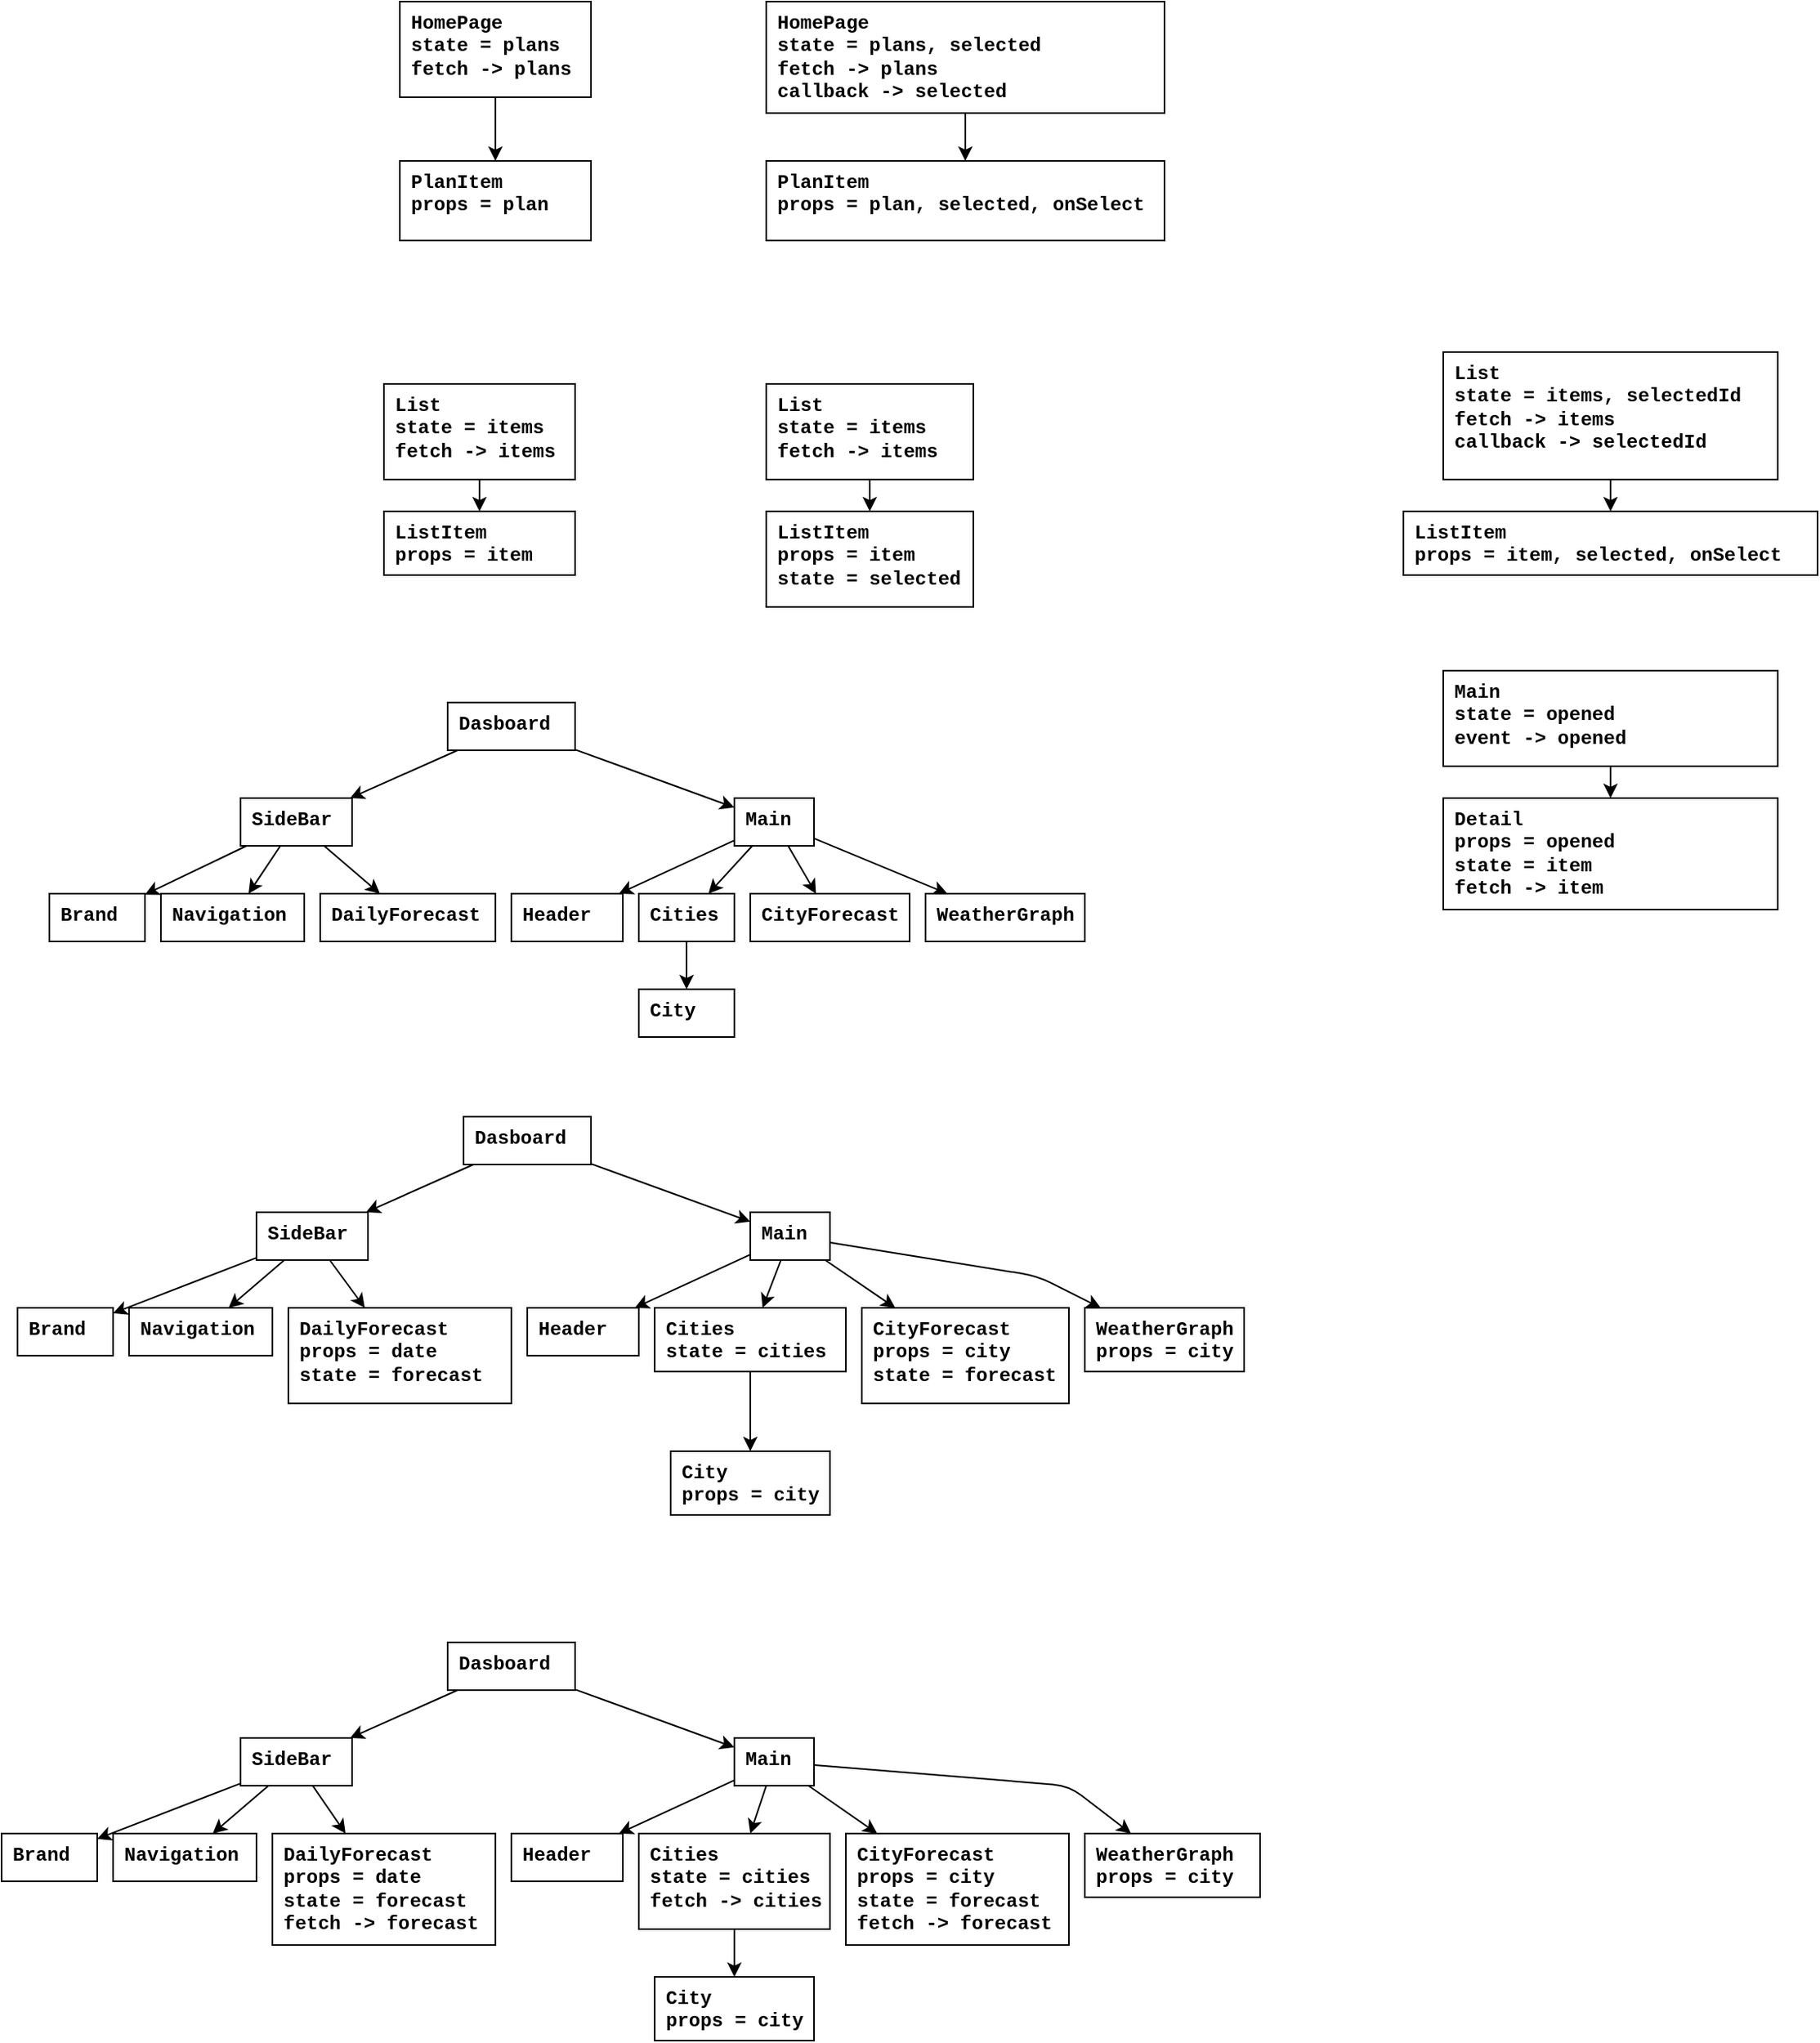 <mxfile>
    <diagram id="7ozv-piRsYmNSBA3G6Mq" name="Page-1">
        <mxGraphModel dx="741" dy="413" grid="1" gridSize="10" guides="1" tooltips="1" connect="1" arrows="1" fold="1" page="1" pageScale="1" pageWidth="850" pageHeight="1100" math="0" shadow="0">
            <root>
                <mxCell id="0"/>
                <mxCell id="1" parent="0"/>
                <mxCell id="17" style="edgeStyle=none;html=1;fontFamily=Courier New;rounded=0;" parent="1" source="7" target="16" edge="1">
                    <mxGeometry relative="1" as="geometry"/>
                </mxCell>
                <mxCell id="7" value="&lt;b&gt;HomePage&lt;br&gt;state = plans&lt;br&gt;fetch -&amp;gt; plans&lt;br&gt;&lt;/b&gt;" style="rounded=0;whiteSpace=wrap;html=1;fontFamily=Courier New;align=left;verticalAlign=top;spacingLeft=5;" parent="1" vertex="1">
                    <mxGeometry x="290" y="40" width="120" height="60" as="geometry"/>
                </mxCell>
                <mxCell id="16" value="&lt;b&gt;PlanItem&lt;br&gt;props = plan&lt;br&gt;&lt;/b&gt;" style="rounded=0;whiteSpace=wrap;html=1;fontFamily=Courier New;align=left;verticalAlign=top;spacingLeft=5;" parent="1" vertex="1">
                    <mxGeometry x="290" y="140" width="120" height="50" as="geometry"/>
                </mxCell>
                <mxCell id="20" style="edgeStyle=none;html=1;fontFamily=Courier New;rounded=0;" parent="1" source="21" target="22" edge="1">
                    <mxGeometry relative="1" as="geometry"/>
                </mxCell>
                <mxCell id="21" value="&lt;b&gt;HomePage&lt;br&gt;state = plans, selected&lt;br&gt;fetch -&amp;gt; plans&lt;br&gt;callback -&amp;gt; selected&lt;br&gt;&lt;/b&gt;" style="rounded=0;whiteSpace=wrap;html=1;fontFamily=Courier New;align=left;verticalAlign=top;spacingLeft=5;" parent="1" vertex="1">
                    <mxGeometry x="520" y="40" width="250" height="70" as="geometry"/>
                </mxCell>
                <mxCell id="22" value="&lt;b&gt;PlanItem&lt;br&gt;props = plan, selected, onSelect&lt;br&gt;&lt;br&gt;&lt;/b&gt;" style="rounded=0;whiteSpace=wrap;html=1;fontFamily=Courier New;align=left;verticalAlign=top;spacingLeft=5;" parent="1" vertex="1">
                    <mxGeometry x="520" y="140" width="250" height="50" as="geometry"/>
                </mxCell>
                <mxCell id="25" style="edgeStyle=none;html=1;" parent="1" source="23" target="24" edge="1">
                    <mxGeometry relative="1" as="geometry"/>
                </mxCell>
                <mxCell id="23" value="&lt;b&gt;List&lt;br&gt;state = items&lt;br&gt;fetch -&amp;gt; items&lt;br&gt;&lt;/b&gt;" style="rounded=0;whiteSpace=wrap;html=1;fontFamily=Courier New;align=left;verticalAlign=top;spacingLeft=5;" parent="1" vertex="1">
                    <mxGeometry x="280" y="280" width="120" height="60" as="geometry"/>
                </mxCell>
                <mxCell id="24" value="&lt;b&gt;ListItem&lt;br&gt;props = item&lt;br&gt;&lt;/b&gt;" style="rounded=0;whiteSpace=wrap;html=1;fontFamily=Courier New;align=left;verticalAlign=top;spacingLeft=5;" parent="1" vertex="1">
                    <mxGeometry x="280" y="360" width="120" height="40" as="geometry"/>
                </mxCell>
                <mxCell id="26" style="edgeStyle=none;html=1;" parent="1" source="27" target="28" edge="1">
                    <mxGeometry relative="1" as="geometry"/>
                </mxCell>
                <mxCell id="27" value="&lt;b&gt;List&lt;br&gt;state = items&lt;br&gt;fetch -&amp;gt; items&lt;br&gt;&lt;/b&gt;" style="rounded=0;whiteSpace=wrap;html=1;fontFamily=Courier New;align=left;verticalAlign=top;spacingLeft=5;" parent="1" vertex="1">
                    <mxGeometry x="520" y="280" width="130" height="60" as="geometry"/>
                </mxCell>
                <mxCell id="28" value="&lt;b&gt;ListItem&lt;br&gt;props = item&lt;br&gt;state = selected&lt;br&gt;&lt;/b&gt;" style="rounded=0;whiteSpace=wrap;html=1;fontFamily=Courier New;align=left;verticalAlign=top;spacingLeft=5;" parent="1" vertex="1">
                    <mxGeometry x="520" y="360" width="130" height="60" as="geometry"/>
                </mxCell>
                <mxCell id="29" style="edgeStyle=none;html=1;" parent="1" source="30" target="31" edge="1">
                    <mxGeometry relative="1" as="geometry"/>
                </mxCell>
                <mxCell id="34" style="edgeStyle=none;html=1;" parent="1" source="30" target="32" edge="1">
                    <mxGeometry relative="1" as="geometry"/>
                </mxCell>
                <mxCell id="35" style="edgeStyle=none;html=1;" parent="1" source="30" target="33" edge="1">
                    <mxGeometry relative="1" as="geometry"/>
                </mxCell>
                <mxCell id="30" value="&lt;b&gt;SideBar&lt;br&gt;&lt;/b&gt;" style="rounded=0;whiteSpace=wrap;html=1;fontFamily=Courier New;align=left;verticalAlign=top;spacingLeft=5;" parent="1" vertex="1">
                    <mxGeometry x="190" y="540" width="70" height="30" as="geometry"/>
                </mxCell>
                <mxCell id="31" value="&lt;b&gt;Brand&lt;br&gt;&lt;/b&gt;" style="rounded=0;whiteSpace=wrap;html=1;fontFamily=Courier New;align=left;verticalAlign=top;spacingLeft=5;" parent="1" vertex="1">
                    <mxGeometry x="70" y="600" width="60" height="30" as="geometry"/>
                </mxCell>
                <mxCell id="32" value="&lt;b&gt;Navigation&lt;br&gt;&lt;/b&gt;" style="rounded=0;whiteSpace=wrap;html=1;fontFamily=Courier New;align=left;verticalAlign=top;spacingLeft=5;" parent="1" vertex="1">
                    <mxGeometry x="140" y="600" width="90" height="30" as="geometry"/>
                </mxCell>
                <mxCell id="33" value="&lt;b&gt;DailyForecast&lt;br&gt;&lt;/b&gt;" style="rounded=0;whiteSpace=wrap;html=1;fontFamily=Courier New;align=left;verticalAlign=top;spacingLeft=5;" parent="1" vertex="1">
                    <mxGeometry x="240" y="600" width="110" height="30" as="geometry"/>
                </mxCell>
                <mxCell id="37" style="edgeStyle=none;html=1;" parent="1" source="36" target="30" edge="1">
                    <mxGeometry relative="1" as="geometry"/>
                </mxCell>
                <mxCell id="39" style="edgeStyle=none;html=1;" parent="1" source="36" target="38" edge="1">
                    <mxGeometry relative="1" as="geometry"/>
                </mxCell>
                <mxCell id="36" value="&lt;b&gt;Dasboard&lt;br&gt;&lt;/b&gt;" style="rounded=0;whiteSpace=wrap;html=1;fontFamily=Courier New;align=left;verticalAlign=top;spacingLeft=5;" parent="1" vertex="1">
                    <mxGeometry x="320" y="480" width="80" height="30" as="geometry"/>
                </mxCell>
                <mxCell id="42" style="edgeStyle=none;html=1;" parent="1" source="38" target="40" edge="1">
                    <mxGeometry relative="1" as="geometry"/>
                </mxCell>
                <mxCell id="43" style="edgeStyle=none;html=1;" parent="1" source="38" target="41" edge="1">
                    <mxGeometry relative="1" as="geometry"/>
                </mxCell>
                <mxCell id="45" style="edgeStyle=none;html=1;" parent="1" source="38" target="44" edge="1">
                    <mxGeometry relative="1" as="geometry"/>
                </mxCell>
                <mxCell id="47" style="edgeStyle=none;html=1;" parent="1" source="38" target="46" edge="1">
                    <mxGeometry relative="1" as="geometry"/>
                </mxCell>
                <mxCell id="38" value="&lt;b&gt;Main&lt;br&gt;&lt;/b&gt;" style="rounded=0;whiteSpace=wrap;html=1;fontFamily=Courier New;align=left;verticalAlign=top;spacingLeft=5;" parent="1" vertex="1">
                    <mxGeometry x="500" y="540" width="50" height="30" as="geometry"/>
                </mxCell>
                <mxCell id="40" value="&lt;b&gt;Header&lt;br&gt;&lt;/b&gt;" style="rounded=0;whiteSpace=wrap;html=1;fontFamily=Courier New;align=left;verticalAlign=top;spacingLeft=5;" parent="1" vertex="1">
                    <mxGeometry x="360" y="600" width="70" height="30" as="geometry"/>
                </mxCell>
                <mxCell id="49" style="edgeStyle=none;html=1;" parent="1" source="41" target="48" edge="1">
                    <mxGeometry relative="1" as="geometry"/>
                </mxCell>
                <mxCell id="41" value="&lt;b&gt;Cities&lt;br&gt;&lt;/b&gt;" style="rounded=0;whiteSpace=wrap;html=1;fontFamily=Courier New;align=left;verticalAlign=top;spacingLeft=5;" parent="1" vertex="1">
                    <mxGeometry x="440" y="600" width="60" height="30" as="geometry"/>
                </mxCell>
                <mxCell id="44" value="&lt;b&gt;CityForecast&lt;br&gt;&lt;/b&gt;" style="rounded=0;whiteSpace=wrap;html=1;fontFamily=Courier New;align=left;verticalAlign=top;spacingLeft=5;" parent="1" vertex="1">
                    <mxGeometry x="510" y="600" width="100" height="30" as="geometry"/>
                </mxCell>
                <mxCell id="46" value="&lt;b&gt;WeatherGraph&lt;br&gt;&lt;/b&gt;" style="rounded=0;whiteSpace=wrap;html=1;fontFamily=Courier New;align=left;verticalAlign=top;spacingLeft=5;" parent="1" vertex="1">
                    <mxGeometry x="620" y="600" width="100" height="30" as="geometry"/>
                </mxCell>
                <mxCell id="48" value="&lt;b&gt;City&lt;br&gt;&lt;/b&gt;" style="rounded=0;whiteSpace=wrap;html=1;fontFamily=Courier New;align=left;verticalAlign=top;spacingLeft=5;" parent="1" vertex="1">
                    <mxGeometry x="440" y="660" width="60" height="30" as="geometry"/>
                </mxCell>
                <mxCell id="50" style="edgeStyle=none;html=1;" parent="1" source="53" target="54" edge="1">
                    <mxGeometry relative="1" as="geometry"/>
                </mxCell>
                <mxCell id="51" style="edgeStyle=none;html=1;" parent="1" source="53" target="55" edge="1">
                    <mxGeometry relative="1" as="geometry"/>
                </mxCell>
                <mxCell id="52" style="edgeStyle=none;html=1;" parent="1" source="53" target="56" edge="1">
                    <mxGeometry relative="1" as="geometry"/>
                </mxCell>
                <mxCell id="53" value="&lt;b&gt;SideBar&lt;br&gt;&lt;/b&gt;" style="rounded=0;whiteSpace=wrap;html=1;fontFamily=Courier New;align=left;verticalAlign=top;spacingLeft=5;" parent="1" vertex="1">
                    <mxGeometry x="200" y="800" width="70" height="30" as="geometry"/>
                </mxCell>
                <mxCell id="54" value="&lt;b&gt;Brand&lt;br&gt;&lt;/b&gt;" style="rounded=0;whiteSpace=wrap;html=1;fontFamily=Courier New;align=left;verticalAlign=top;spacingLeft=5;" parent="1" vertex="1">
                    <mxGeometry x="50" y="860" width="60" height="30" as="geometry"/>
                </mxCell>
                <mxCell id="55" value="&lt;b&gt;Navigation&lt;br&gt;&lt;/b&gt;" style="rounded=0;whiteSpace=wrap;html=1;fontFamily=Courier New;align=left;verticalAlign=top;spacingLeft=5;" parent="1" vertex="1">
                    <mxGeometry x="120" y="860" width="90" height="30" as="geometry"/>
                </mxCell>
                <mxCell id="56" value="&lt;b&gt;DailyForecast&lt;br&gt;props = date&lt;br&gt;state = forecast&lt;br&gt;&lt;/b&gt;" style="rounded=0;whiteSpace=wrap;html=1;fontFamily=Courier New;align=left;verticalAlign=top;spacingLeft=5;" parent="1" vertex="1">
                    <mxGeometry x="220" y="860" width="140" height="60" as="geometry"/>
                </mxCell>
                <mxCell id="57" style="edgeStyle=none;html=1;" parent="1" source="59" target="53" edge="1">
                    <mxGeometry relative="1" as="geometry"/>
                </mxCell>
                <mxCell id="58" style="edgeStyle=none;html=1;" parent="1" source="59" target="64" edge="1">
                    <mxGeometry relative="1" as="geometry"/>
                </mxCell>
                <mxCell id="59" value="&lt;b&gt;Dasboard&lt;br&gt;&lt;/b&gt;" style="rounded=0;whiteSpace=wrap;html=1;fontFamily=Courier New;align=left;verticalAlign=top;spacingLeft=5;" parent="1" vertex="1">
                    <mxGeometry x="330" y="740" width="80" height="30" as="geometry"/>
                </mxCell>
                <mxCell id="60" style="edgeStyle=none;html=1;" parent="1" source="64" target="65" edge="1">
                    <mxGeometry relative="1" as="geometry"/>
                </mxCell>
                <mxCell id="61" style="edgeStyle=none;html=1;" parent="1" source="64" target="67" edge="1">
                    <mxGeometry relative="1" as="geometry"/>
                </mxCell>
                <mxCell id="62" style="edgeStyle=none;html=1;" parent="1" source="64" target="68" edge="1">
                    <mxGeometry relative="1" as="geometry"/>
                </mxCell>
                <mxCell id="63" style="edgeStyle=none;html=1;" parent="1" source="64" target="69" edge="1">
                    <mxGeometry relative="1" as="geometry">
                        <Array as="points">
                            <mxPoint x="690" y="840"/>
                        </Array>
                    </mxGeometry>
                </mxCell>
                <mxCell id="64" value="&lt;b&gt;Main&lt;br&gt;&lt;/b&gt;" style="rounded=0;whiteSpace=wrap;html=1;fontFamily=Courier New;align=left;verticalAlign=top;spacingLeft=5;" parent="1" vertex="1">
                    <mxGeometry x="510" y="800" width="50" height="30" as="geometry"/>
                </mxCell>
                <mxCell id="65" value="&lt;b&gt;Header&lt;br&gt;&lt;/b&gt;" style="rounded=0;whiteSpace=wrap;html=1;fontFamily=Courier New;align=left;verticalAlign=top;spacingLeft=5;" parent="1" vertex="1">
                    <mxGeometry x="370" y="860" width="70" height="30" as="geometry"/>
                </mxCell>
                <mxCell id="66" style="edgeStyle=none;html=1;" parent="1" source="67" target="70" edge="1">
                    <mxGeometry relative="1" as="geometry"/>
                </mxCell>
                <mxCell id="67" value="&lt;b&gt;Cities&lt;br&gt;state = cities&lt;br&gt;&lt;/b&gt;" style="rounded=0;whiteSpace=wrap;html=1;fontFamily=Courier New;align=left;verticalAlign=top;spacingLeft=5;" parent="1" vertex="1">
                    <mxGeometry x="450" y="860" width="120" height="40" as="geometry"/>
                </mxCell>
                <mxCell id="68" value="&lt;b&gt;CityForecast&lt;br&gt;props = city&lt;br&gt;state = forecast&lt;br&gt;&lt;/b&gt;" style="rounded=0;whiteSpace=wrap;html=1;fontFamily=Courier New;align=left;verticalAlign=top;spacingLeft=5;" parent="1" vertex="1">
                    <mxGeometry x="580" y="860" width="130" height="60" as="geometry"/>
                </mxCell>
                <mxCell id="69" value="&lt;b&gt;WeatherGraph&lt;br&gt;props = city&lt;br&gt;&lt;/b&gt;" style="rounded=0;whiteSpace=wrap;html=1;fontFamily=Courier New;align=left;verticalAlign=top;spacingLeft=5;" parent="1" vertex="1">
                    <mxGeometry x="720" y="860" width="100" height="40" as="geometry"/>
                </mxCell>
                <mxCell id="70" value="&lt;b&gt;City&lt;br&gt;props = city&lt;br&gt;&lt;/b&gt;" style="rounded=0;whiteSpace=wrap;html=1;fontFamily=Courier New;align=left;verticalAlign=top;spacingLeft=5;" parent="1" vertex="1">
                    <mxGeometry x="460" y="950" width="100" height="40" as="geometry"/>
                </mxCell>
                <mxCell id="71" style="edgeStyle=none;html=1;" parent="1" source="74" target="75" edge="1">
                    <mxGeometry relative="1" as="geometry"/>
                </mxCell>
                <mxCell id="72" style="edgeStyle=none;html=1;" parent="1" source="74" target="76" edge="1">
                    <mxGeometry relative="1" as="geometry"/>
                </mxCell>
                <mxCell id="73" style="edgeStyle=none;html=1;" parent="1" source="74" target="77" edge="1">
                    <mxGeometry relative="1" as="geometry"/>
                </mxCell>
                <mxCell id="74" value="&lt;b&gt;SideBar&lt;br&gt;&lt;/b&gt;" style="rounded=0;whiteSpace=wrap;html=1;fontFamily=Courier New;align=left;verticalAlign=top;spacingLeft=5;" parent="1" vertex="1">
                    <mxGeometry x="190" y="1130" width="70" height="30" as="geometry"/>
                </mxCell>
                <mxCell id="75" value="&lt;b&gt;Brand&lt;br&gt;&lt;/b&gt;" style="rounded=0;whiteSpace=wrap;html=1;fontFamily=Courier New;align=left;verticalAlign=top;spacingLeft=5;" parent="1" vertex="1">
                    <mxGeometry x="40" y="1190" width="60" height="30" as="geometry"/>
                </mxCell>
                <mxCell id="76" value="&lt;b&gt;Navigation&lt;br&gt;&lt;/b&gt;" style="rounded=0;whiteSpace=wrap;html=1;fontFamily=Courier New;align=left;verticalAlign=top;spacingLeft=5;" parent="1" vertex="1">
                    <mxGeometry x="110" y="1190" width="90" height="30" as="geometry"/>
                </mxCell>
                <mxCell id="77" value="&lt;b&gt;DailyForecast&lt;br&gt;props = date&lt;br&gt;state = forecast&lt;br&gt;fetch -&amp;gt; forecast&lt;br&gt;&lt;/b&gt;" style="rounded=0;whiteSpace=wrap;html=1;fontFamily=Courier New;align=left;verticalAlign=top;spacingLeft=5;" parent="1" vertex="1">
                    <mxGeometry x="210" y="1190" width="140" height="70" as="geometry"/>
                </mxCell>
                <mxCell id="78" style="edgeStyle=none;html=1;" parent="1" source="80" target="74" edge="1">
                    <mxGeometry relative="1" as="geometry"/>
                </mxCell>
                <mxCell id="79" style="edgeStyle=none;html=1;" parent="1" source="80" target="85" edge="1">
                    <mxGeometry relative="1" as="geometry"/>
                </mxCell>
                <mxCell id="80" value="&lt;b&gt;Dasboard&lt;br&gt;&lt;/b&gt;" style="rounded=0;whiteSpace=wrap;html=1;fontFamily=Courier New;align=left;verticalAlign=top;spacingLeft=5;" parent="1" vertex="1">
                    <mxGeometry x="320" y="1070" width="80" height="30" as="geometry"/>
                </mxCell>
                <mxCell id="81" style="edgeStyle=none;html=1;" parent="1" source="85" target="86" edge="1">
                    <mxGeometry relative="1" as="geometry"/>
                </mxCell>
                <mxCell id="82" style="edgeStyle=none;html=1;" parent="1" source="85" target="88" edge="1">
                    <mxGeometry relative="1" as="geometry"/>
                </mxCell>
                <mxCell id="83" style="edgeStyle=none;html=1;" parent="1" source="85" target="89" edge="1">
                    <mxGeometry relative="1" as="geometry"/>
                </mxCell>
                <mxCell id="84" style="edgeStyle=none;html=1;" parent="1" source="85" target="90" edge="1">
                    <mxGeometry relative="1" as="geometry">
                        <Array as="points">
                            <mxPoint x="710" y="1160"/>
                        </Array>
                    </mxGeometry>
                </mxCell>
                <mxCell id="85" value="&lt;b&gt;Main&lt;br&gt;&lt;/b&gt;" style="rounded=0;whiteSpace=wrap;html=1;fontFamily=Courier New;align=left;verticalAlign=top;spacingLeft=5;" parent="1" vertex="1">
                    <mxGeometry x="500" y="1130" width="50" height="30" as="geometry"/>
                </mxCell>
                <mxCell id="86" value="&lt;b&gt;Header&lt;br&gt;&lt;/b&gt;" style="rounded=0;whiteSpace=wrap;html=1;fontFamily=Courier New;align=left;verticalAlign=top;spacingLeft=5;" parent="1" vertex="1">
                    <mxGeometry x="360" y="1190" width="70" height="30" as="geometry"/>
                </mxCell>
                <mxCell id="87" style="edgeStyle=none;html=1;" parent="1" source="88" target="91" edge="1">
                    <mxGeometry relative="1" as="geometry"/>
                </mxCell>
                <mxCell id="88" value="&lt;b&gt;Cities&lt;br&gt;state = cities&lt;br&gt;fetch -&amp;gt; cities&lt;br&gt;&lt;/b&gt;" style="rounded=0;whiteSpace=wrap;html=1;fontFamily=Courier New;align=left;verticalAlign=top;spacingLeft=5;" parent="1" vertex="1">
                    <mxGeometry x="440" y="1190" width="120" height="60" as="geometry"/>
                </mxCell>
                <mxCell id="89" value="&lt;b&gt;CityForecast&lt;br&gt;props = city&lt;br&gt;state = forecast&lt;br&gt;fetch -&amp;gt; forecast&lt;br&gt;&lt;/b&gt;" style="rounded=0;whiteSpace=wrap;html=1;fontFamily=Courier New;align=left;verticalAlign=top;spacingLeft=5;" parent="1" vertex="1">
                    <mxGeometry x="570" y="1190" width="140" height="70" as="geometry"/>
                </mxCell>
                <mxCell id="90" value="&lt;b&gt;WeatherGraph&lt;br&gt;props = city&lt;br&gt;&lt;/b&gt;" style="rounded=0;whiteSpace=wrap;html=1;fontFamily=Courier New;align=left;verticalAlign=top;spacingLeft=5;" parent="1" vertex="1">
                    <mxGeometry x="720" y="1190" width="110" height="40" as="geometry"/>
                </mxCell>
                <mxCell id="91" value="&lt;b&gt;City&lt;br&gt;props = city&lt;br&gt;&lt;/b&gt;" style="rounded=0;whiteSpace=wrap;html=1;fontFamily=Courier New;align=left;verticalAlign=top;spacingLeft=5;" parent="1" vertex="1">
                    <mxGeometry x="450" y="1280" width="100" height="40" as="geometry"/>
                </mxCell>
                <mxCell id="92" style="edgeStyle=none;html=1;" parent="1" source="93" target="94" edge="1">
                    <mxGeometry relative="1" as="geometry"/>
                </mxCell>
                <mxCell id="93" value="&lt;b&gt;List&lt;br&gt;state = items, selectedId&lt;br&gt;fetch -&amp;gt; items&lt;br&gt;callback -&amp;gt; selectedId&lt;br&gt;&lt;/b&gt;" style="rounded=0;whiteSpace=wrap;html=1;fontFamily=Courier New;align=left;verticalAlign=top;spacingLeft=5;" parent="1" vertex="1">
                    <mxGeometry x="945" y="260" width="210" height="80" as="geometry"/>
                </mxCell>
                <mxCell id="94" value="&lt;b&gt;ListItem&lt;br&gt;props = item, selected, onSelect&lt;br&gt;&lt;/b&gt;" style="rounded=0;whiteSpace=wrap;html=1;fontFamily=Courier New;align=left;verticalAlign=top;spacingLeft=5;" parent="1" vertex="1">
                    <mxGeometry x="920" y="360" width="260" height="40" as="geometry"/>
                </mxCell>
                <mxCell id="95" style="edgeStyle=none;html=1;" parent="1" source="96" target="97" edge="1">
                    <mxGeometry relative="1" as="geometry"/>
                </mxCell>
                <mxCell id="96" value="&lt;b&gt;Main&lt;br&gt;state = opened&lt;br&gt;event -&amp;gt; opened&lt;br&gt;&lt;/b&gt;" style="rounded=0;whiteSpace=wrap;html=1;fontFamily=Courier New;align=left;verticalAlign=top;spacingLeft=5;" parent="1" vertex="1">
                    <mxGeometry x="945" y="460" width="210" height="60" as="geometry"/>
                </mxCell>
                <mxCell id="97" value="&lt;b&gt;Detail&lt;br&gt;props = opened&lt;br&gt;state = item&lt;br&gt;fetch -&amp;gt; item&lt;br&gt;&lt;br&gt;&lt;/b&gt;" style="rounded=0;whiteSpace=wrap;html=1;fontFamily=Courier New;align=left;verticalAlign=top;spacingLeft=5;" parent="1" vertex="1">
                    <mxGeometry x="945" y="540" width="210" height="70" as="geometry"/>
                </mxCell>
            </root>
        </mxGraphModel>
    </diagram>
</mxfile>
